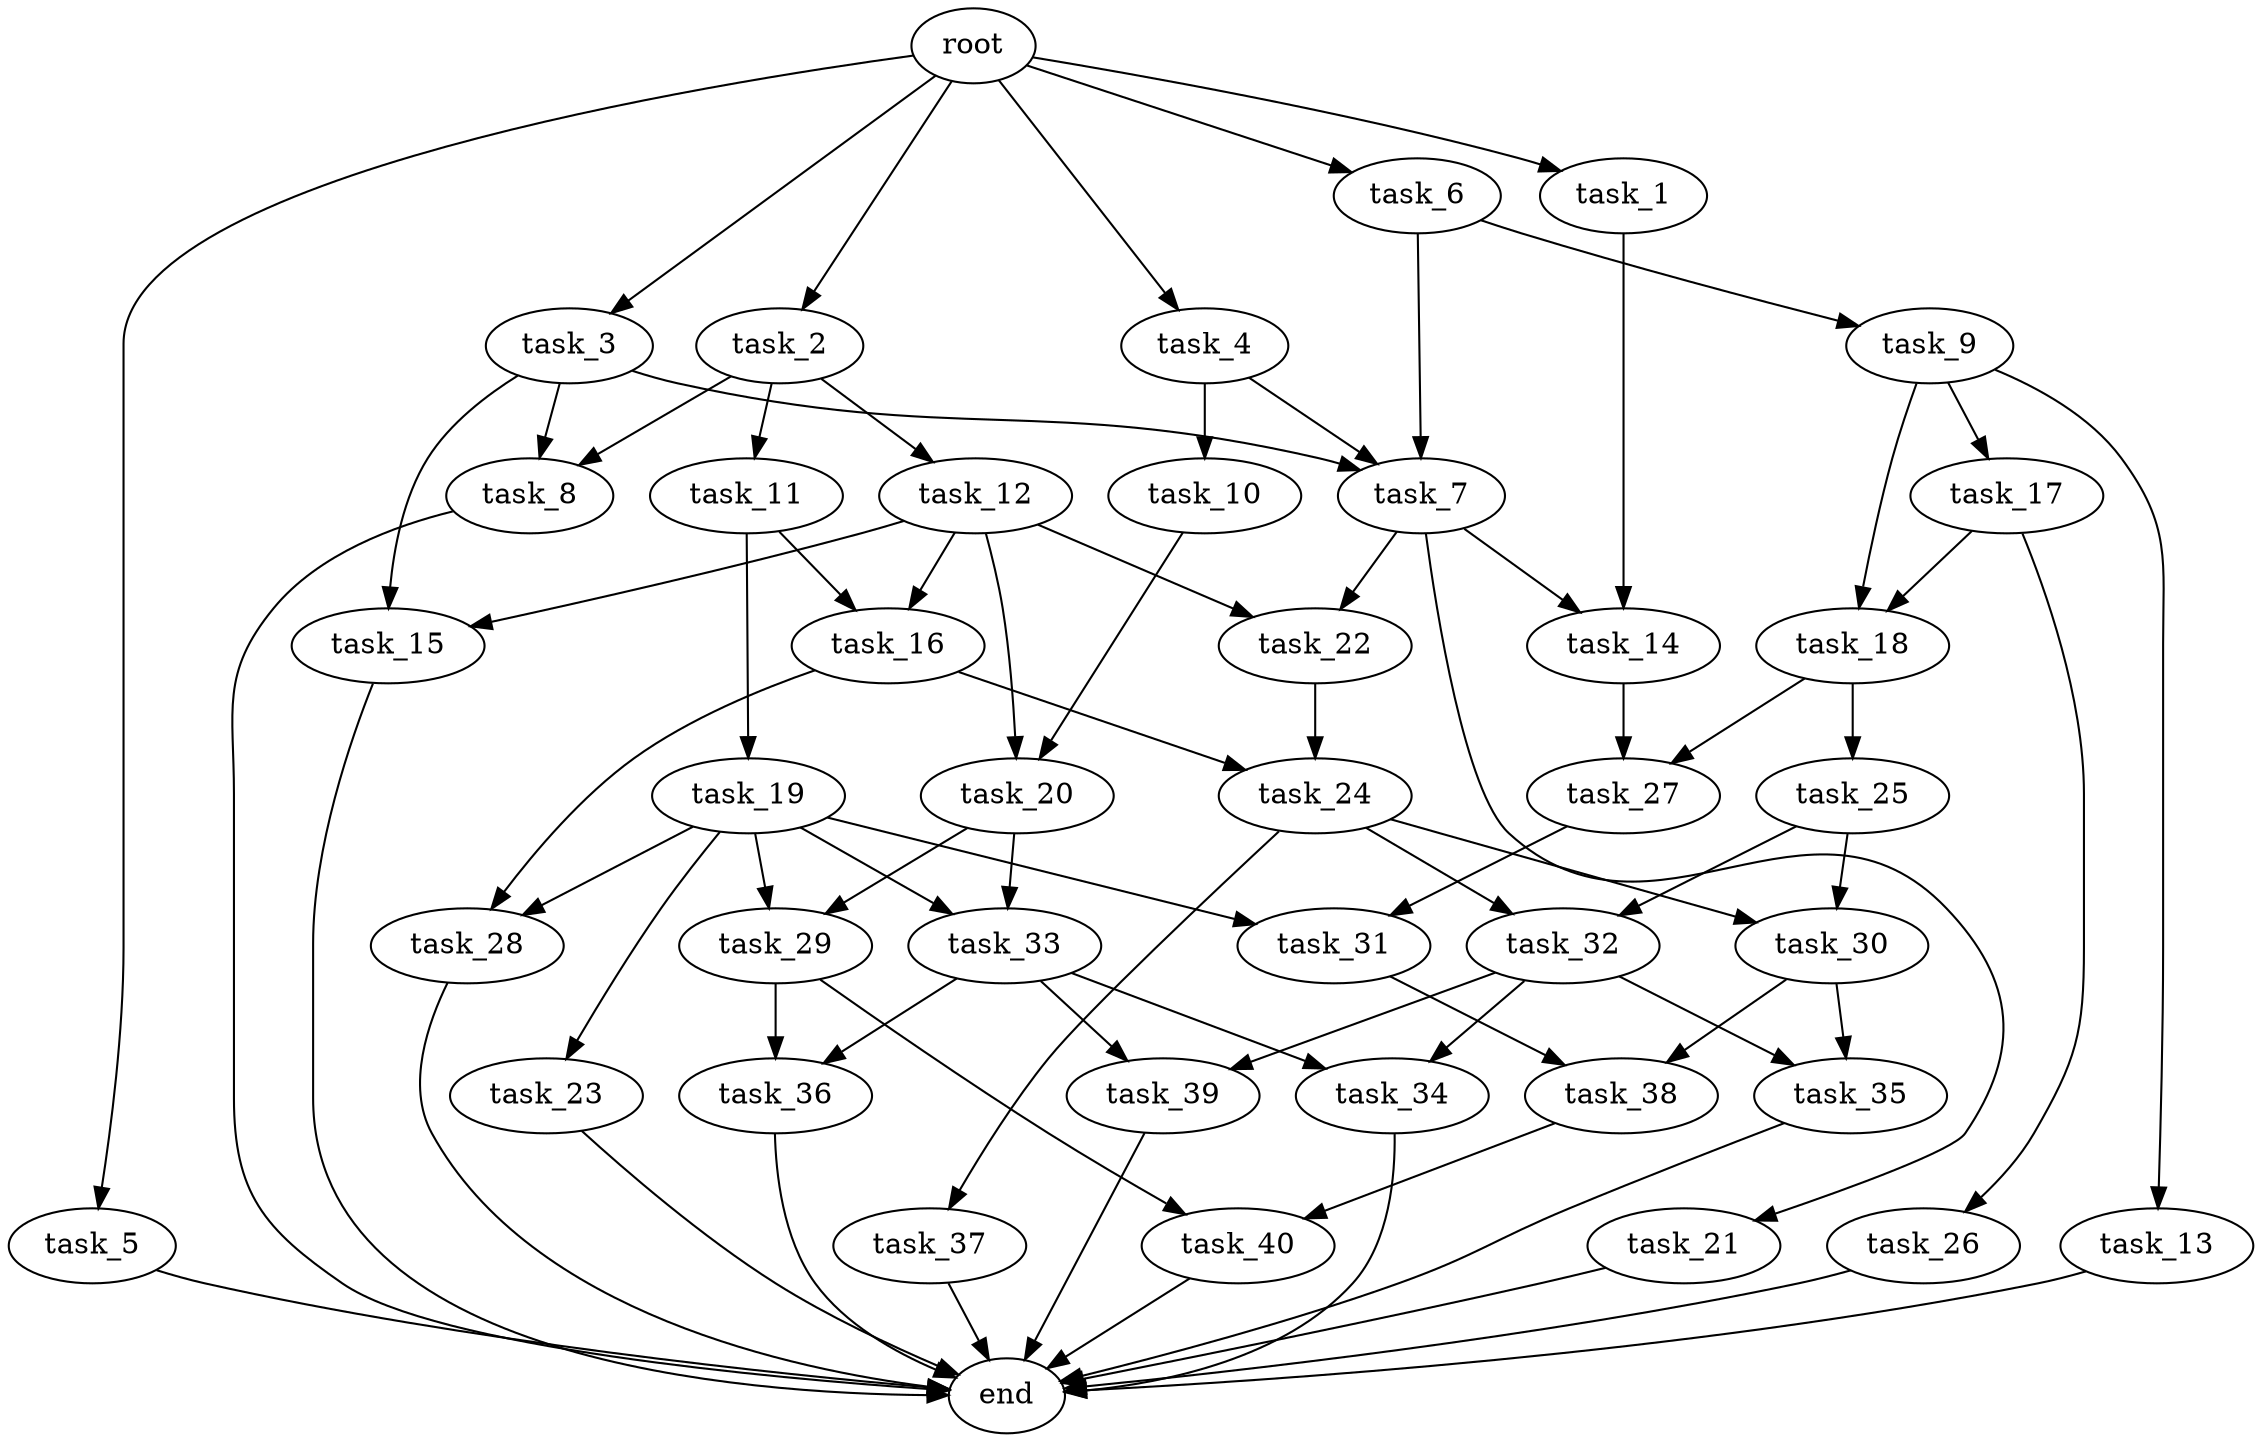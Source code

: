 digraph G {
  root [size="0.000000e+00"];
  task_1 [size="1.278035e+09"];
  task_2 [size="1.333269e+09"];
  task_3 [size="2.645809e+09"];
  task_4 [size="1.669421e+09"];
  task_5 [size="3.961528e+08"];
  task_6 [size="2.620399e+09"];
  task_7 [size="6.552433e+09"];
  task_8 [size="1.704686e+09"];
  task_9 [size="8.699037e+09"];
  task_10 [size="8.944492e+09"];
  task_11 [size="6.112520e+09"];
  task_12 [size="7.241888e+09"];
  task_13 [size="3.561639e+09"];
  task_14 [size="4.618791e+09"];
  task_15 [size="7.422073e+07"];
  task_16 [size="7.579861e+09"];
  task_17 [size="6.637813e+08"];
  task_18 [size="5.669144e+08"];
  task_19 [size="6.901723e+09"];
  task_20 [size="6.894981e+09"];
  task_21 [size="8.388818e+09"];
  task_22 [size="2.721842e+09"];
  task_23 [size="5.650696e+09"];
  task_24 [size="1.596451e+09"];
  task_25 [size="3.712943e+09"];
  task_26 [size="7.808050e+09"];
  task_27 [size="8.402047e+09"];
  task_28 [size="6.432822e+09"];
  task_29 [size="5.959128e+08"];
  task_30 [size="4.827729e+09"];
  task_31 [size="6.161640e+09"];
  task_32 [size="9.888080e+08"];
  task_33 [size="6.343284e+09"];
  task_34 [size="1.445284e+09"];
  task_35 [size="7.506778e+09"];
  task_36 [size="5.440317e+09"];
  task_37 [size="4.656695e+09"];
  task_38 [size="5.874230e+09"];
  task_39 [size="7.354052e+09"];
  task_40 [size="4.747220e+09"];
  end [size="0.000000e+00"];

  root -> task_1 [size="1.000000e-12"];
  root -> task_2 [size="1.000000e-12"];
  root -> task_3 [size="1.000000e-12"];
  root -> task_4 [size="1.000000e-12"];
  root -> task_5 [size="1.000000e-12"];
  root -> task_6 [size="1.000000e-12"];
  task_1 -> task_14 [size="2.309396e+08"];
  task_2 -> task_8 [size="8.523432e+07"];
  task_2 -> task_11 [size="6.112520e+08"];
  task_2 -> task_12 [size="7.241888e+08"];
  task_3 -> task_7 [size="2.184144e+08"];
  task_3 -> task_8 [size="8.523432e+07"];
  task_3 -> task_15 [size="3.711036e+06"];
  task_4 -> task_7 [size="2.184144e+08"];
  task_4 -> task_10 [size="8.944492e+08"];
  task_5 -> end [size="1.000000e-12"];
  task_6 -> task_7 [size="2.184144e+08"];
  task_6 -> task_9 [size="8.699037e+08"];
  task_7 -> task_14 [size="2.309396e+08"];
  task_7 -> task_21 [size="8.388818e+08"];
  task_7 -> task_22 [size="1.360921e+08"];
  task_8 -> end [size="1.000000e-12"];
  task_9 -> task_13 [size="3.561639e+08"];
  task_9 -> task_17 [size="6.637813e+07"];
  task_9 -> task_18 [size="2.834572e+07"];
  task_10 -> task_20 [size="3.447491e+08"];
  task_11 -> task_16 [size="3.789931e+08"];
  task_11 -> task_19 [size="6.901723e+08"];
  task_12 -> task_15 [size="3.711036e+06"];
  task_12 -> task_16 [size="3.789931e+08"];
  task_12 -> task_20 [size="3.447491e+08"];
  task_12 -> task_22 [size="1.360921e+08"];
  task_13 -> end [size="1.000000e-12"];
  task_14 -> task_27 [size="4.201023e+08"];
  task_15 -> end [size="1.000000e-12"];
  task_16 -> task_24 [size="7.982254e+07"];
  task_16 -> task_28 [size="3.216411e+08"];
  task_17 -> task_18 [size="2.834572e+07"];
  task_17 -> task_26 [size="7.808050e+08"];
  task_18 -> task_25 [size="3.712943e+08"];
  task_18 -> task_27 [size="4.201023e+08"];
  task_19 -> task_23 [size="5.650696e+08"];
  task_19 -> task_28 [size="3.216411e+08"];
  task_19 -> task_29 [size="2.979564e+07"];
  task_19 -> task_31 [size="3.080820e+08"];
  task_19 -> task_33 [size="3.171642e+08"];
  task_20 -> task_29 [size="2.979564e+07"];
  task_20 -> task_33 [size="3.171642e+08"];
  task_21 -> end [size="1.000000e-12"];
  task_22 -> task_24 [size="7.982254e+07"];
  task_23 -> end [size="1.000000e-12"];
  task_24 -> task_30 [size="2.413865e+08"];
  task_24 -> task_32 [size="4.944040e+07"];
  task_24 -> task_37 [size="4.656695e+08"];
  task_25 -> task_30 [size="2.413865e+08"];
  task_25 -> task_32 [size="4.944040e+07"];
  task_26 -> end [size="1.000000e-12"];
  task_27 -> task_31 [size="3.080820e+08"];
  task_28 -> end [size="1.000000e-12"];
  task_29 -> task_36 [size="2.720159e+08"];
  task_29 -> task_40 [size="2.373610e+08"];
  task_30 -> task_35 [size="3.753389e+08"];
  task_30 -> task_38 [size="2.937115e+08"];
  task_31 -> task_38 [size="2.937115e+08"];
  task_32 -> task_34 [size="7.226421e+07"];
  task_32 -> task_35 [size="3.753389e+08"];
  task_32 -> task_39 [size="3.677026e+08"];
  task_33 -> task_34 [size="7.226421e+07"];
  task_33 -> task_36 [size="2.720159e+08"];
  task_33 -> task_39 [size="3.677026e+08"];
  task_34 -> end [size="1.000000e-12"];
  task_35 -> end [size="1.000000e-12"];
  task_36 -> end [size="1.000000e-12"];
  task_37 -> end [size="1.000000e-12"];
  task_38 -> task_40 [size="2.373610e+08"];
  task_39 -> end [size="1.000000e-12"];
  task_40 -> end [size="1.000000e-12"];
}
